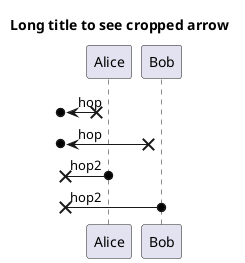 {
  "sha1": "cwbrv22xfqwyfr2roshj7iul0rlha7h",
  "insertion": {
    "when": "2024-06-01T09:03:02.148Z",
    "url": "https://forum.plantuml.net/14104/sequence-diagram-incoming-outgoing-some-arrows-are-inverted",
    "user": "plantuml@gmail.com"
  }
}
@startuml
title Long title to see cropped arrow
participant Alice 
participant Bob   

[o<-x Alice : hop
[o<-x Bob : hop


[x<-o Alice : hop2
[x<-o Bob : hop2

@enduml
